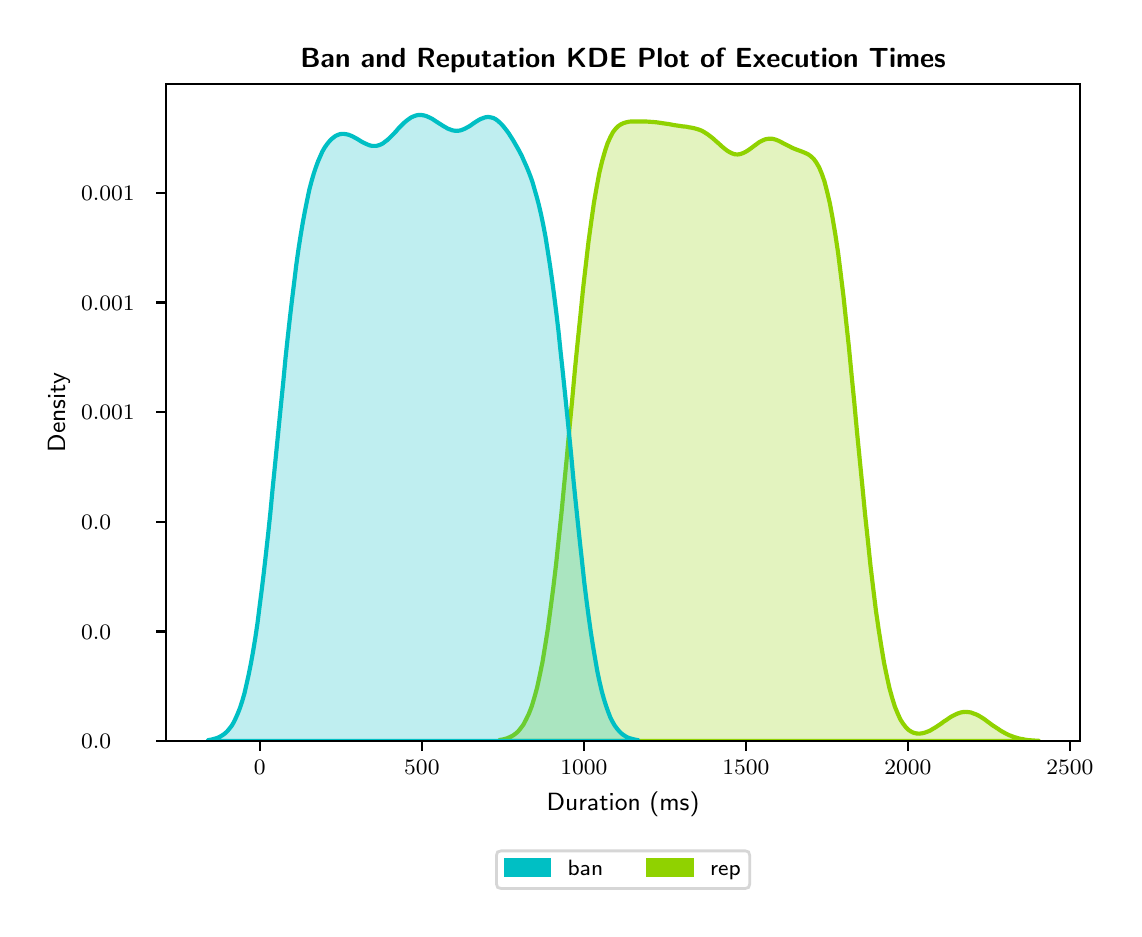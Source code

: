 \begingroup%
\makeatletter%
\begin{pgfpicture}%
\pgfpathrectangle{\pgfpointorigin}{\pgfqpoint{5.429in}{4.404in}}%
\pgfusepath{use as bounding box, clip}%
\begin{pgfscope}%
\pgfsetbuttcap%
\pgfsetmiterjoin%
\definecolor{currentfill}{rgb}{1.0,1.0,1.0}%
\pgfsetfillcolor{currentfill}%
\pgfsetlinewidth{0.0pt}%
\definecolor{currentstroke}{rgb}{1.0,1.0,1.0}%
\pgfsetstrokecolor{currentstroke}%
\pgfsetdash{}{0pt}%
\pgfpathmoveto{\pgfqpoint{0.0in}{0.0in}}%
\pgfpathlineto{\pgfqpoint{5.429in}{0.0in}}%
\pgfpathlineto{\pgfqpoint{5.429in}{4.404in}}%
\pgfpathlineto{\pgfqpoint{0.0in}{4.404in}}%
\pgfpathlineto{\pgfqpoint{0.0in}{0.0in}}%
\pgfpathclose%
\pgfusepath{fill}%
\end{pgfscope}%
\begin{pgfscope}%
\pgfsetbuttcap%
\pgfsetmiterjoin%
\definecolor{currentfill}{rgb}{1.0,1.0,1.0}%
\pgfsetfillcolor{currentfill}%
\pgfsetlinewidth{0.0pt}%
\definecolor{currentstroke}{rgb}{0.0,0.0,0.0}%
\pgfsetstrokecolor{currentstroke}%
\pgfsetstrokeopacity{0.0}%
\pgfsetdash{}{0pt}%
\pgfpathmoveto{\pgfqpoint{0.692in}{0.837in}}%
\pgfpathlineto{\pgfqpoint{5.263in}{0.837in}}%
\pgfpathlineto{\pgfqpoint{5.263in}{4.124in}}%
\pgfpathlineto{\pgfqpoint{0.692in}{4.124in}}%
\pgfpathlineto{\pgfqpoint{0.692in}{0.837in}}%
\pgfpathclose%
\pgfusepath{fill}%
\end{pgfscope}%
\begin{pgfscope}%
\pgfpathrectangle{\pgfqpoint{0.692in}{0.837in}}{\pgfqpoint{4.571in}{3.287in}}%
\pgfusepath{clip}%
\pgfsetbuttcap%
\pgfsetroundjoin%
\definecolor{currentfill}{rgb}{0.565,0.824,0.0}%
\pgfsetfillcolor{currentfill}%
\pgfsetfillopacity{0.25}%
\pgfsetlinewidth{1.506pt}%
\definecolor{currentstroke}{rgb}{0.565,0.824,0.0}%
\pgfsetstrokecolor{currentstroke}%
\pgfsetdash{}{0pt}%
\pgfsys@defobject{currentmarker}{\pgfqpoint{2.357in}{0.837in}}{\pgfqpoint{5.055in}{3.935in}}{%
\pgfpathmoveto{\pgfqpoint{2.357in}{0.842in}}%
\pgfpathlineto{\pgfqpoint{2.357in}{0.837in}}%
\pgfpathlineto{\pgfqpoint{2.37in}{0.837in}}%
\pgfpathlineto{\pgfqpoint{2.384in}{0.837in}}%
\pgfpathlineto{\pgfqpoint{2.397in}{0.837in}}%
\pgfpathlineto{\pgfqpoint{2.411in}{0.837in}}%
\pgfpathlineto{\pgfqpoint{2.425in}{0.837in}}%
\pgfpathlineto{\pgfqpoint{2.438in}{0.837in}}%
\pgfpathlineto{\pgfqpoint{2.452in}{0.837in}}%
\pgfpathlineto{\pgfqpoint{2.465in}{0.837in}}%
\pgfpathlineto{\pgfqpoint{2.479in}{0.837in}}%
\pgfpathlineto{\pgfqpoint{2.492in}{0.837in}}%
\pgfpathlineto{\pgfqpoint{2.506in}{0.837in}}%
\pgfpathlineto{\pgfqpoint{2.52in}{0.837in}}%
\pgfpathlineto{\pgfqpoint{2.533in}{0.837in}}%
\pgfpathlineto{\pgfqpoint{2.547in}{0.837in}}%
\pgfpathlineto{\pgfqpoint{2.56in}{0.837in}}%
\pgfpathlineto{\pgfqpoint{2.574in}{0.837in}}%
\pgfpathlineto{\pgfqpoint{2.587in}{0.837in}}%
\pgfpathlineto{\pgfqpoint{2.601in}{0.837in}}%
\pgfpathlineto{\pgfqpoint{2.614in}{0.837in}}%
\pgfpathlineto{\pgfqpoint{2.628in}{0.837in}}%
\pgfpathlineto{\pgfqpoint{2.642in}{0.837in}}%
\pgfpathlineto{\pgfqpoint{2.655in}{0.837in}}%
\pgfpathlineto{\pgfqpoint{2.669in}{0.837in}}%
\pgfpathlineto{\pgfqpoint{2.682in}{0.837in}}%
\pgfpathlineto{\pgfqpoint{2.696in}{0.837in}}%
\pgfpathlineto{\pgfqpoint{2.709in}{0.837in}}%
\pgfpathlineto{\pgfqpoint{2.723in}{0.837in}}%
\pgfpathlineto{\pgfqpoint{2.736in}{0.837in}}%
\pgfpathlineto{\pgfqpoint{2.75in}{0.837in}}%
\pgfpathlineto{\pgfqpoint{2.764in}{0.837in}}%
\pgfpathlineto{\pgfqpoint{2.777in}{0.837in}}%
\pgfpathlineto{\pgfqpoint{2.791in}{0.837in}}%
\pgfpathlineto{\pgfqpoint{2.804in}{0.837in}}%
\pgfpathlineto{\pgfqpoint{2.818in}{0.837in}}%
\pgfpathlineto{\pgfqpoint{2.831in}{0.837in}}%
\pgfpathlineto{\pgfqpoint{2.845in}{0.837in}}%
\pgfpathlineto{\pgfqpoint{2.858in}{0.837in}}%
\pgfpathlineto{\pgfqpoint{2.872in}{0.837in}}%
\pgfpathlineto{\pgfqpoint{2.886in}{0.837in}}%
\pgfpathlineto{\pgfqpoint{2.899in}{0.837in}}%
\pgfpathlineto{\pgfqpoint{2.913in}{0.837in}}%
\pgfpathlineto{\pgfqpoint{2.926in}{0.837in}}%
\pgfpathlineto{\pgfqpoint{2.94in}{0.837in}}%
\pgfpathlineto{\pgfqpoint{2.953in}{0.837in}}%
\pgfpathlineto{\pgfqpoint{2.967in}{0.837in}}%
\pgfpathlineto{\pgfqpoint{2.98in}{0.837in}}%
\pgfpathlineto{\pgfqpoint{2.994in}{0.837in}}%
\pgfpathlineto{\pgfqpoint{3.008in}{0.837in}}%
\pgfpathlineto{\pgfqpoint{3.021in}{0.837in}}%
\pgfpathlineto{\pgfqpoint{3.035in}{0.837in}}%
\pgfpathlineto{\pgfqpoint{3.048in}{0.837in}}%
\pgfpathlineto{\pgfqpoint{3.062in}{0.837in}}%
\pgfpathlineto{\pgfqpoint{3.075in}{0.837in}}%
\pgfpathlineto{\pgfqpoint{3.089in}{0.837in}}%
\pgfpathlineto{\pgfqpoint{3.103in}{0.837in}}%
\pgfpathlineto{\pgfqpoint{3.116in}{0.837in}}%
\pgfpathlineto{\pgfqpoint{3.13in}{0.837in}}%
\pgfpathlineto{\pgfqpoint{3.143in}{0.837in}}%
\pgfpathlineto{\pgfqpoint{3.157in}{0.837in}}%
\pgfpathlineto{\pgfqpoint{3.17in}{0.837in}}%
\pgfpathlineto{\pgfqpoint{3.184in}{0.837in}}%
\pgfpathlineto{\pgfqpoint{3.197in}{0.837in}}%
\pgfpathlineto{\pgfqpoint{3.211in}{0.837in}}%
\pgfpathlineto{\pgfqpoint{3.225in}{0.837in}}%
\pgfpathlineto{\pgfqpoint{3.238in}{0.837in}}%
\pgfpathlineto{\pgfqpoint{3.252in}{0.837in}}%
\pgfpathlineto{\pgfqpoint{3.265in}{0.837in}}%
\pgfpathlineto{\pgfqpoint{3.279in}{0.837in}}%
\pgfpathlineto{\pgfqpoint{3.292in}{0.837in}}%
\pgfpathlineto{\pgfqpoint{3.306in}{0.837in}}%
\pgfpathlineto{\pgfqpoint{3.319in}{0.837in}}%
\pgfpathlineto{\pgfqpoint{3.333in}{0.837in}}%
\pgfpathlineto{\pgfqpoint{3.347in}{0.837in}}%
\pgfpathlineto{\pgfqpoint{3.36in}{0.837in}}%
\pgfpathlineto{\pgfqpoint{3.374in}{0.837in}}%
\pgfpathlineto{\pgfqpoint{3.387in}{0.837in}}%
\pgfpathlineto{\pgfqpoint{3.401in}{0.837in}}%
\pgfpathlineto{\pgfqpoint{3.414in}{0.837in}}%
\pgfpathlineto{\pgfqpoint{3.428in}{0.837in}}%
\pgfpathlineto{\pgfqpoint{3.441in}{0.837in}}%
\pgfpathlineto{\pgfqpoint{3.455in}{0.837in}}%
\pgfpathlineto{\pgfqpoint{3.469in}{0.837in}}%
\pgfpathlineto{\pgfqpoint{3.482in}{0.837in}}%
\pgfpathlineto{\pgfqpoint{3.496in}{0.837in}}%
\pgfpathlineto{\pgfqpoint{3.509in}{0.837in}}%
\pgfpathlineto{\pgfqpoint{3.523in}{0.837in}}%
\pgfpathlineto{\pgfqpoint{3.536in}{0.837in}}%
\pgfpathlineto{\pgfqpoint{3.55in}{0.837in}}%
\pgfpathlineto{\pgfqpoint{3.563in}{0.837in}}%
\pgfpathlineto{\pgfqpoint{3.577in}{0.837in}}%
\pgfpathlineto{\pgfqpoint{3.591in}{0.837in}}%
\pgfpathlineto{\pgfqpoint{3.604in}{0.837in}}%
\pgfpathlineto{\pgfqpoint{3.618in}{0.837in}}%
\pgfpathlineto{\pgfqpoint{3.631in}{0.837in}}%
\pgfpathlineto{\pgfqpoint{3.645in}{0.837in}}%
\pgfpathlineto{\pgfqpoint{3.658in}{0.837in}}%
\pgfpathlineto{\pgfqpoint{3.672in}{0.837in}}%
\pgfpathlineto{\pgfqpoint{3.686in}{0.837in}}%
\pgfpathlineto{\pgfqpoint{3.699in}{0.837in}}%
\pgfpathlineto{\pgfqpoint{3.713in}{0.837in}}%
\pgfpathlineto{\pgfqpoint{3.726in}{0.837in}}%
\pgfpathlineto{\pgfqpoint{3.74in}{0.837in}}%
\pgfpathlineto{\pgfqpoint{3.753in}{0.837in}}%
\pgfpathlineto{\pgfqpoint{3.767in}{0.837in}}%
\pgfpathlineto{\pgfqpoint{3.78in}{0.837in}}%
\pgfpathlineto{\pgfqpoint{3.794in}{0.837in}}%
\pgfpathlineto{\pgfqpoint{3.808in}{0.837in}}%
\pgfpathlineto{\pgfqpoint{3.821in}{0.837in}}%
\pgfpathlineto{\pgfqpoint{3.835in}{0.837in}}%
\pgfpathlineto{\pgfqpoint{3.848in}{0.837in}}%
\pgfpathlineto{\pgfqpoint{3.862in}{0.837in}}%
\pgfpathlineto{\pgfqpoint{3.875in}{0.837in}}%
\pgfpathlineto{\pgfqpoint{3.889in}{0.837in}}%
\pgfpathlineto{\pgfqpoint{3.902in}{0.837in}}%
\pgfpathlineto{\pgfqpoint{3.916in}{0.837in}}%
\pgfpathlineto{\pgfqpoint{3.93in}{0.837in}}%
\pgfpathlineto{\pgfqpoint{3.943in}{0.837in}}%
\pgfpathlineto{\pgfqpoint{3.957in}{0.837in}}%
\pgfpathlineto{\pgfqpoint{3.97in}{0.837in}}%
\pgfpathlineto{\pgfqpoint{3.984in}{0.837in}}%
\pgfpathlineto{\pgfqpoint{3.997in}{0.837in}}%
\pgfpathlineto{\pgfqpoint{4.011in}{0.837in}}%
\pgfpathlineto{\pgfqpoint{4.024in}{0.837in}}%
\pgfpathlineto{\pgfqpoint{4.038in}{0.837in}}%
\pgfpathlineto{\pgfqpoint{4.052in}{0.837in}}%
\pgfpathlineto{\pgfqpoint{4.065in}{0.837in}}%
\pgfpathlineto{\pgfqpoint{4.079in}{0.837in}}%
\pgfpathlineto{\pgfqpoint{4.092in}{0.837in}}%
\pgfpathlineto{\pgfqpoint{4.106in}{0.837in}}%
\pgfpathlineto{\pgfqpoint{4.119in}{0.837in}}%
\pgfpathlineto{\pgfqpoint{4.133in}{0.837in}}%
\pgfpathlineto{\pgfqpoint{4.146in}{0.837in}}%
\pgfpathlineto{\pgfqpoint{4.16in}{0.837in}}%
\pgfpathlineto{\pgfqpoint{4.174in}{0.837in}}%
\pgfpathlineto{\pgfqpoint{4.187in}{0.837in}}%
\pgfpathlineto{\pgfqpoint{4.201in}{0.837in}}%
\pgfpathlineto{\pgfqpoint{4.214in}{0.837in}}%
\pgfpathlineto{\pgfqpoint{4.228in}{0.837in}}%
\pgfpathlineto{\pgfqpoint{4.241in}{0.837in}}%
\pgfpathlineto{\pgfqpoint{4.255in}{0.837in}}%
\pgfpathlineto{\pgfqpoint{4.269in}{0.837in}}%
\pgfpathlineto{\pgfqpoint{4.282in}{0.837in}}%
\pgfpathlineto{\pgfqpoint{4.296in}{0.837in}}%
\pgfpathlineto{\pgfqpoint{4.309in}{0.837in}}%
\pgfpathlineto{\pgfqpoint{4.323in}{0.837in}}%
\pgfpathlineto{\pgfqpoint{4.336in}{0.837in}}%
\pgfpathlineto{\pgfqpoint{4.35in}{0.837in}}%
\pgfpathlineto{\pgfqpoint{4.363in}{0.837in}}%
\pgfpathlineto{\pgfqpoint{4.377in}{0.837in}}%
\pgfpathlineto{\pgfqpoint{4.391in}{0.837in}}%
\pgfpathlineto{\pgfqpoint{4.404in}{0.837in}}%
\pgfpathlineto{\pgfqpoint{4.418in}{0.837in}}%
\pgfpathlineto{\pgfqpoint{4.431in}{0.837in}}%
\pgfpathlineto{\pgfqpoint{4.445in}{0.837in}}%
\pgfpathlineto{\pgfqpoint{4.458in}{0.837in}}%
\pgfpathlineto{\pgfqpoint{4.472in}{0.837in}}%
\pgfpathlineto{\pgfqpoint{4.485in}{0.837in}}%
\pgfpathlineto{\pgfqpoint{4.499in}{0.837in}}%
\pgfpathlineto{\pgfqpoint{4.513in}{0.837in}}%
\pgfpathlineto{\pgfqpoint{4.526in}{0.837in}}%
\pgfpathlineto{\pgfqpoint{4.54in}{0.837in}}%
\pgfpathlineto{\pgfqpoint{4.553in}{0.837in}}%
\pgfpathlineto{\pgfqpoint{4.567in}{0.837in}}%
\pgfpathlineto{\pgfqpoint{4.58in}{0.837in}}%
\pgfpathlineto{\pgfqpoint{4.594in}{0.837in}}%
\pgfpathlineto{\pgfqpoint{4.607in}{0.837in}}%
\pgfpathlineto{\pgfqpoint{4.621in}{0.837in}}%
\pgfpathlineto{\pgfqpoint{4.635in}{0.837in}}%
\pgfpathlineto{\pgfqpoint{4.648in}{0.837in}}%
\pgfpathlineto{\pgfqpoint{4.662in}{0.837in}}%
\pgfpathlineto{\pgfqpoint{4.675in}{0.837in}}%
\pgfpathlineto{\pgfqpoint{4.689in}{0.837in}}%
\pgfpathlineto{\pgfqpoint{4.702in}{0.837in}}%
\pgfpathlineto{\pgfqpoint{4.716in}{0.837in}}%
\pgfpathlineto{\pgfqpoint{4.729in}{0.837in}}%
\pgfpathlineto{\pgfqpoint{4.743in}{0.837in}}%
\pgfpathlineto{\pgfqpoint{4.757in}{0.837in}}%
\pgfpathlineto{\pgfqpoint{4.77in}{0.837in}}%
\pgfpathlineto{\pgfqpoint{4.784in}{0.837in}}%
\pgfpathlineto{\pgfqpoint{4.797in}{0.837in}}%
\pgfpathlineto{\pgfqpoint{4.811in}{0.837in}}%
\pgfpathlineto{\pgfqpoint{4.824in}{0.837in}}%
\pgfpathlineto{\pgfqpoint{4.838in}{0.837in}}%
\pgfpathlineto{\pgfqpoint{4.852in}{0.837in}}%
\pgfpathlineto{\pgfqpoint{4.865in}{0.837in}}%
\pgfpathlineto{\pgfqpoint{4.879in}{0.837in}}%
\pgfpathlineto{\pgfqpoint{4.892in}{0.837in}}%
\pgfpathlineto{\pgfqpoint{4.906in}{0.837in}}%
\pgfpathlineto{\pgfqpoint{4.919in}{0.837in}}%
\pgfpathlineto{\pgfqpoint{4.933in}{0.837in}}%
\pgfpathlineto{\pgfqpoint{4.946in}{0.837in}}%
\pgfpathlineto{\pgfqpoint{4.96in}{0.837in}}%
\pgfpathlineto{\pgfqpoint{4.974in}{0.837in}}%
\pgfpathlineto{\pgfqpoint{4.987in}{0.837in}}%
\pgfpathlineto{\pgfqpoint{5.001in}{0.837in}}%
\pgfpathlineto{\pgfqpoint{5.014in}{0.837in}}%
\pgfpathlineto{\pgfqpoint{5.028in}{0.837in}}%
\pgfpathlineto{\pgfqpoint{5.041in}{0.837in}}%
\pgfpathlineto{\pgfqpoint{5.055in}{0.837in}}%
\pgfpathlineto{\pgfqpoint{5.055in}{0.839in}}%
\pgfpathlineto{\pgfqpoint{5.055in}{0.839in}}%
\pgfpathlineto{\pgfqpoint{5.041in}{0.839in}}%
\pgfpathlineto{\pgfqpoint{5.028in}{0.84in}}%
\pgfpathlineto{\pgfqpoint{5.014in}{0.841in}}%
\pgfpathlineto{\pgfqpoint{5.001in}{0.842in}}%
\pgfpathlineto{\pgfqpoint{4.987in}{0.844in}}%
\pgfpathlineto{\pgfqpoint{4.974in}{0.847in}}%
\pgfpathlineto{\pgfqpoint{4.96in}{0.849in}}%
\pgfpathlineto{\pgfqpoint{4.946in}{0.853in}}%
\pgfpathlineto{\pgfqpoint{4.933in}{0.857in}}%
\pgfpathlineto{\pgfqpoint{4.919in}{0.862in}}%
\pgfpathlineto{\pgfqpoint{4.906in}{0.867in}}%
\pgfpathlineto{\pgfqpoint{4.892in}{0.874in}}%
\pgfpathlineto{\pgfqpoint{4.879in}{0.881in}}%
\pgfpathlineto{\pgfqpoint{4.865in}{0.889in}}%
\pgfpathlineto{\pgfqpoint{4.852in}{0.898in}}%
\pgfpathlineto{\pgfqpoint{4.838in}{0.907in}}%
\pgfpathlineto{\pgfqpoint{4.824in}{0.916in}}%
\pgfpathlineto{\pgfqpoint{4.811in}{0.926in}}%
\pgfpathlineto{\pgfqpoint{4.797in}{0.936in}}%
\pgfpathlineto{\pgfqpoint{4.784in}{0.946in}}%
\pgfpathlineto{\pgfqpoint{4.77in}{0.955in}}%
\pgfpathlineto{\pgfqpoint{4.757in}{0.963in}}%
\pgfpathlineto{\pgfqpoint{4.743in}{0.97in}}%
\pgfpathlineto{\pgfqpoint{4.729in}{0.975in}}%
\pgfpathlineto{\pgfqpoint{4.716in}{0.98in}}%
\pgfpathlineto{\pgfqpoint{4.702in}{0.982in}}%
\pgfpathlineto{\pgfqpoint{4.689in}{0.983in}}%
\pgfpathlineto{\pgfqpoint{4.675in}{0.982in}}%
\pgfpathlineto{\pgfqpoint{4.662in}{0.979in}}%
\pgfpathlineto{\pgfqpoint{4.648in}{0.974in}}%
\pgfpathlineto{\pgfqpoint{4.635in}{0.968in}}%
\pgfpathlineto{\pgfqpoint{4.621in}{0.961in}}%
\pgfpathlineto{\pgfqpoint{4.607in}{0.952in}}%
\pgfpathlineto{\pgfqpoint{4.594in}{0.943in}}%
\pgfpathlineto{\pgfqpoint{4.58in}{0.934in}}%
\pgfpathlineto{\pgfqpoint{4.567in}{0.924in}}%
\pgfpathlineto{\pgfqpoint{4.553in}{0.915in}}%
\pgfpathlineto{\pgfqpoint{4.54in}{0.906in}}%
\pgfpathlineto{\pgfqpoint{4.526in}{0.898in}}%
\pgfpathlineto{\pgfqpoint{4.513in}{0.89in}}%
\pgfpathlineto{\pgfqpoint{4.499in}{0.884in}}%
\pgfpathlineto{\pgfqpoint{4.485in}{0.879in}}%
\pgfpathlineto{\pgfqpoint{4.472in}{0.876in}}%
\pgfpathlineto{\pgfqpoint{4.458in}{0.874in}}%
\pgfpathlineto{\pgfqpoint{4.445in}{0.875in}}%
\pgfpathlineto{\pgfqpoint{4.431in}{0.878in}}%
\pgfpathlineto{\pgfqpoint{4.418in}{0.884in}}%
\pgfpathlineto{\pgfqpoint{4.404in}{0.893in}}%
\pgfpathlineto{\pgfqpoint{4.391in}{0.906in}}%
\pgfpathlineto{\pgfqpoint{4.377in}{0.924in}}%
\pgfpathlineto{\pgfqpoint{4.363in}{0.946in}}%
\pgfpathlineto{\pgfqpoint{4.35in}{0.975in}}%
\pgfpathlineto{\pgfqpoint{4.336in}{1.009in}}%
\pgfpathlineto{\pgfqpoint{4.323in}{1.051in}}%
\pgfpathlineto{\pgfqpoint{4.309in}{1.101in}}%
\pgfpathlineto{\pgfqpoint{4.296in}{1.16in}}%
\pgfpathlineto{\pgfqpoint{4.282in}{1.228in}}%
\pgfpathlineto{\pgfqpoint{4.269in}{1.306in}}%
\pgfpathlineto{\pgfqpoint{4.255in}{1.394in}}%
\pgfpathlineto{\pgfqpoint{4.241in}{1.491in}}%
\pgfpathlineto{\pgfqpoint{4.228in}{1.598in}}%
\pgfpathlineto{\pgfqpoint{4.214in}{1.714in}}%
\pgfpathlineto{\pgfqpoint{4.201in}{1.839in}}%
\pgfpathlineto{\pgfqpoint{4.187in}{1.97in}}%
\pgfpathlineto{\pgfqpoint{4.174in}{2.106in}}%
\pgfpathlineto{\pgfqpoint{4.16in}{2.247in}}%
\pgfpathlineto{\pgfqpoint{4.146in}{2.389in}}%
\pgfpathlineto{\pgfqpoint{4.133in}{2.531in}}%
\pgfpathlineto{\pgfqpoint{4.119in}{2.672in}}%
\pgfpathlineto{\pgfqpoint{4.106in}{2.808in}}%
\pgfpathlineto{\pgfqpoint{4.092in}{2.938in}}%
\pgfpathlineto{\pgfqpoint{4.079in}{3.061in}}%
\pgfpathlineto{\pgfqpoint{4.065in}{3.175in}}%
\pgfpathlineto{\pgfqpoint{4.052in}{3.279in}}%
\pgfpathlineto{\pgfqpoint{4.038in}{3.372in}}%
\pgfpathlineto{\pgfqpoint{4.024in}{3.455in}}%
\pgfpathlineto{\pgfqpoint{4.011in}{3.525in}}%
\pgfpathlineto{\pgfqpoint{3.997in}{3.585in}}%
\pgfpathlineto{\pgfqpoint{3.984in}{3.635in}}%
\pgfpathlineto{\pgfqpoint{3.97in}{3.675in}}%
\pgfpathlineto{\pgfqpoint{3.957in}{3.706in}}%
\pgfpathlineto{\pgfqpoint{3.943in}{3.73in}}%
\pgfpathlineto{\pgfqpoint{3.93in}{3.748in}}%
\pgfpathlineto{\pgfqpoint{3.916in}{3.761in}}%
\pgfpathlineto{\pgfqpoint{3.902in}{3.771in}}%
\pgfpathlineto{\pgfqpoint{3.889in}{3.777in}}%
\pgfpathlineto{\pgfqpoint{3.875in}{3.783in}}%
\pgfpathlineto{\pgfqpoint{3.862in}{3.788in}}%
\pgfpathlineto{\pgfqpoint{3.848in}{3.793in}}%
\pgfpathlineto{\pgfqpoint{3.835in}{3.798in}}%
\pgfpathlineto{\pgfqpoint{3.821in}{3.804in}}%
\pgfpathlineto{\pgfqpoint{3.808in}{3.811in}}%
\pgfpathlineto{\pgfqpoint{3.794in}{3.818in}}%
\pgfpathlineto{\pgfqpoint{3.78in}{3.825in}}%
\pgfpathlineto{\pgfqpoint{3.767in}{3.832in}}%
\pgfpathlineto{\pgfqpoint{3.753in}{3.839in}}%
\pgfpathlineto{\pgfqpoint{3.74in}{3.844in}}%
\pgfpathlineto{\pgfqpoint{3.726in}{3.848in}}%
\pgfpathlineto{\pgfqpoint{3.713in}{3.849in}}%
\pgfpathlineto{\pgfqpoint{3.699in}{3.848in}}%
\pgfpathlineto{\pgfqpoint{3.686in}{3.845in}}%
\pgfpathlineto{\pgfqpoint{3.672in}{3.839in}}%
\pgfpathlineto{\pgfqpoint{3.658in}{3.832in}}%
\pgfpathlineto{\pgfqpoint{3.645in}{3.822in}}%
\pgfpathlineto{\pgfqpoint{3.631in}{3.812in}}%
\pgfpathlineto{\pgfqpoint{3.618in}{3.802in}}%
\pgfpathlineto{\pgfqpoint{3.604in}{3.792in}}%
\pgfpathlineto{\pgfqpoint{3.591in}{3.784in}}%
\pgfpathlineto{\pgfqpoint{3.577in}{3.777in}}%
\pgfpathlineto{\pgfqpoint{3.563in}{3.772in}}%
\pgfpathlineto{\pgfqpoint{3.55in}{3.77in}}%
\pgfpathlineto{\pgfqpoint{3.536in}{3.771in}}%
\pgfpathlineto{\pgfqpoint{3.523in}{3.775in}}%
\pgfpathlineto{\pgfqpoint{3.509in}{3.782in}}%
\pgfpathlineto{\pgfqpoint{3.496in}{3.79in}}%
\pgfpathlineto{\pgfqpoint{3.482in}{3.801in}}%
\pgfpathlineto{\pgfqpoint{3.469in}{3.812in}}%
\pgfpathlineto{\pgfqpoint{3.455in}{3.825in}}%
\pgfpathlineto{\pgfqpoint{3.441in}{3.837in}}%
\pgfpathlineto{\pgfqpoint{3.428in}{3.849in}}%
\pgfpathlineto{\pgfqpoint{3.414in}{3.86in}}%
\pgfpathlineto{\pgfqpoint{3.401in}{3.87in}}%
\pgfpathlineto{\pgfqpoint{3.387in}{3.879in}}%
\pgfpathlineto{\pgfqpoint{3.374in}{3.887in}}%
\pgfpathlineto{\pgfqpoint{3.36in}{3.893in}}%
\pgfpathlineto{\pgfqpoint{3.347in}{3.897in}}%
\pgfpathlineto{\pgfqpoint{3.333in}{3.901in}}%
\pgfpathlineto{\pgfqpoint{3.319in}{3.904in}}%
\pgfpathlineto{\pgfqpoint{3.306in}{3.906in}}%
\pgfpathlineto{\pgfqpoint{3.292in}{3.909in}}%
\pgfpathlineto{\pgfqpoint{3.279in}{3.91in}}%
\pgfpathlineto{\pgfqpoint{3.265in}{3.912in}}%
\pgfpathlineto{\pgfqpoint{3.252in}{3.914in}}%
\pgfpathlineto{\pgfqpoint{3.238in}{3.916in}}%
\pgfpathlineto{\pgfqpoint{3.225in}{3.918in}}%
\pgfpathlineto{\pgfqpoint{3.211in}{3.921in}}%
\pgfpathlineto{\pgfqpoint{3.197in}{3.923in}}%
\pgfpathlineto{\pgfqpoint{3.184in}{3.925in}}%
\pgfpathlineto{\pgfqpoint{3.17in}{3.927in}}%
\pgfpathlineto{\pgfqpoint{3.157in}{3.929in}}%
\pgfpathlineto{\pgfqpoint{3.143in}{3.931in}}%
\pgfpathlineto{\pgfqpoint{3.13in}{3.932in}}%
\pgfpathlineto{\pgfqpoint{3.116in}{3.933in}}%
\pgfpathlineto{\pgfqpoint{3.103in}{3.934in}}%
\pgfpathlineto{\pgfqpoint{3.089in}{3.935in}}%
\pgfpathlineto{\pgfqpoint{3.075in}{3.935in}}%
\pgfpathlineto{\pgfqpoint{3.062in}{3.935in}}%
\pgfpathlineto{\pgfqpoint{3.048in}{3.935in}}%
\pgfpathlineto{\pgfqpoint{3.035in}{3.935in}}%
\pgfpathlineto{\pgfqpoint{3.021in}{3.935in}}%
\pgfpathlineto{\pgfqpoint{3.008in}{3.934in}}%
\pgfpathlineto{\pgfqpoint{2.994in}{3.931in}}%
\pgfpathlineto{\pgfqpoint{2.98in}{3.927in}}%
\pgfpathlineto{\pgfqpoint{2.967in}{3.921in}}%
\pgfpathlineto{\pgfqpoint{2.953in}{3.912in}}%
\pgfpathlineto{\pgfqpoint{2.94in}{3.899in}}%
\pgfpathlineto{\pgfqpoint{2.926in}{3.881in}}%
\pgfpathlineto{\pgfqpoint{2.913in}{3.856in}}%
\pgfpathlineto{\pgfqpoint{2.899in}{3.825in}}%
\pgfpathlineto{\pgfqpoint{2.886in}{3.785in}}%
\pgfpathlineto{\pgfqpoint{2.872in}{3.736in}}%
\pgfpathlineto{\pgfqpoint{2.858in}{3.677in}}%
\pgfpathlineto{\pgfqpoint{2.845in}{3.607in}}%
\pgfpathlineto{\pgfqpoint{2.831in}{3.527in}}%
\pgfpathlineto{\pgfqpoint{2.818in}{3.435in}}%
\pgfpathlineto{\pgfqpoint{2.804in}{3.333in}}%
\pgfpathlineto{\pgfqpoint{2.791in}{3.221in}}%
\pgfpathlineto{\pgfqpoint{2.777in}{3.099in}}%
\pgfpathlineto{\pgfqpoint{2.764in}{2.969in}}%
\pgfpathlineto{\pgfqpoint{2.75in}{2.833in}}%
\pgfpathlineto{\pgfqpoint{2.736in}{2.692in}}%
\pgfpathlineto{\pgfqpoint{2.723in}{2.548in}}%
\pgfpathlineto{\pgfqpoint{2.709in}{2.402in}}%
\pgfpathlineto{\pgfqpoint{2.696in}{2.258in}}%
\pgfpathlineto{\pgfqpoint{2.682in}{2.115in}}%
\pgfpathlineto{\pgfqpoint{2.669in}{1.978in}}%
\pgfpathlineto{\pgfqpoint{2.655in}{1.846in}}%
\pgfpathlineto{\pgfqpoint{2.642in}{1.721in}}%
\pgfpathlineto{\pgfqpoint{2.628in}{1.604in}}%
\pgfpathlineto{\pgfqpoint{2.614in}{1.497in}}%
\pgfpathlineto{\pgfqpoint{2.601in}{1.399in}}%
\pgfpathlineto{\pgfqpoint{2.587in}{1.311in}}%
\pgfpathlineto{\pgfqpoint{2.574in}{1.232in}}%
\pgfpathlineto{\pgfqpoint{2.56in}{1.164in}}%
\pgfpathlineto{\pgfqpoint{2.547in}{1.104in}}%
\pgfpathlineto{\pgfqpoint{2.533in}{1.053in}}%
\pgfpathlineto{\pgfqpoint{2.52in}{1.01in}}%
\pgfpathlineto{\pgfqpoint{2.506in}{0.974in}}%
\pgfpathlineto{\pgfqpoint{2.492in}{0.945in}}%
\pgfpathlineto{\pgfqpoint{2.479in}{0.92in}}%
\pgfpathlineto{\pgfqpoint{2.465in}{0.901in}}%
\pgfpathlineto{\pgfqpoint{2.452in}{0.885in}}%
\pgfpathlineto{\pgfqpoint{2.438in}{0.873in}}%
\pgfpathlineto{\pgfqpoint{2.425in}{0.864in}}%
\pgfpathlineto{\pgfqpoint{2.411in}{0.857in}}%
\pgfpathlineto{\pgfqpoint{2.397in}{0.851in}}%
\pgfpathlineto{\pgfqpoint{2.384in}{0.847in}}%
\pgfpathlineto{\pgfqpoint{2.37in}{0.844in}}%
\pgfpathlineto{\pgfqpoint{2.357in}{0.842in}}%
\pgfpathlineto{\pgfqpoint{2.357in}{0.842in}}%
\pgfpathclose%
\pgfusepath{stroke,fill}%
}%
\begin{pgfscope}%
\pgfsys@transformshift{0.0in}{0.0in}%
\pgfsys@useobject{currentmarker}{}%
\end{pgfscope}%
\end{pgfscope}%
\begin{pgfscope}%
\pgfpathrectangle{\pgfqpoint{0.692in}{0.837in}}{\pgfqpoint{4.571in}{3.287in}}%
\pgfusepath{clip}%
\pgfsetbuttcap%
\pgfsetroundjoin%
\definecolor{currentfill}{rgb}{0.0,0.749,0.769}%
\pgfsetfillcolor{currentfill}%
\pgfsetfillopacity{0.25}%
\pgfsetlinewidth{1.506pt}%
\definecolor{currentstroke}{rgb}{0.0,0.749,0.769}%
\pgfsetstrokecolor{currentstroke}%
\pgfsetdash{}{0pt}%
\pgfsys@defobject{currentmarker}{\pgfqpoint{0.9in}{0.837in}}{\pgfqpoint{3.054in}{3.967in}}{%
\pgfpathmoveto{\pgfqpoint{0.9in}{0.841in}}%
\pgfpathlineto{\pgfqpoint{0.9in}{0.837in}}%
\pgfpathlineto{\pgfqpoint{0.91in}{0.837in}}%
\pgfpathlineto{\pgfqpoint{0.921in}{0.837in}}%
\pgfpathlineto{\pgfqpoint{0.932in}{0.837in}}%
\pgfpathlineto{\pgfqpoint{0.943in}{0.837in}}%
\pgfpathlineto{\pgfqpoint{0.954in}{0.837in}}%
\pgfpathlineto{\pgfqpoint{0.965in}{0.837in}}%
\pgfpathlineto{\pgfqpoint{0.975in}{0.837in}}%
\pgfpathlineto{\pgfqpoint{0.986in}{0.837in}}%
\pgfpathlineto{\pgfqpoint{0.997in}{0.837in}}%
\pgfpathlineto{\pgfqpoint{1.008in}{0.837in}}%
\pgfpathlineto{\pgfqpoint{1.019in}{0.837in}}%
\pgfpathlineto{\pgfqpoint{1.03in}{0.837in}}%
\pgfpathlineto{\pgfqpoint{1.04in}{0.837in}}%
\pgfpathlineto{\pgfqpoint{1.051in}{0.837in}}%
\pgfpathlineto{\pgfqpoint{1.062in}{0.837in}}%
\pgfpathlineto{\pgfqpoint{1.073in}{0.837in}}%
\pgfpathlineto{\pgfqpoint{1.084in}{0.837in}}%
\pgfpathlineto{\pgfqpoint{1.094in}{0.837in}}%
\pgfpathlineto{\pgfqpoint{1.105in}{0.837in}}%
\pgfpathlineto{\pgfqpoint{1.116in}{0.837in}}%
\pgfpathlineto{\pgfqpoint{1.127in}{0.837in}}%
\pgfpathlineto{\pgfqpoint{1.138in}{0.837in}}%
\pgfpathlineto{\pgfqpoint{1.149in}{0.837in}}%
\pgfpathlineto{\pgfqpoint{1.159in}{0.837in}}%
\pgfpathlineto{\pgfqpoint{1.17in}{0.837in}}%
\pgfpathlineto{\pgfqpoint{1.181in}{0.837in}}%
\pgfpathlineto{\pgfqpoint{1.192in}{0.837in}}%
\pgfpathlineto{\pgfqpoint{1.203in}{0.837in}}%
\pgfpathlineto{\pgfqpoint{1.214in}{0.837in}}%
\pgfpathlineto{\pgfqpoint{1.224in}{0.837in}}%
\pgfpathlineto{\pgfqpoint{1.235in}{0.837in}}%
\pgfpathlineto{\pgfqpoint{1.246in}{0.837in}}%
\pgfpathlineto{\pgfqpoint{1.257in}{0.837in}}%
\pgfpathlineto{\pgfqpoint{1.268in}{0.837in}}%
\pgfpathlineto{\pgfqpoint{1.279in}{0.837in}}%
\pgfpathlineto{\pgfqpoint{1.289in}{0.837in}}%
\pgfpathlineto{\pgfqpoint{1.3in}{0.837in}}%
\pgfpathlineto{\pgfqpoint{1.311in}{0.837in}}%
\pgfpathlineto{\pgfqpoint{1.322in}{0.837in}}%
\pgfpathlineto{\pgfqpoint{1.333in}{0.837in}}%
\pgfpathlineto{\pgfqpoint{1.343in}{0.837in}}%
\pgfpathlineto{\pgfqpoint{1.354in}{0.837in}}%
\pgfpathlineto{\pgfqpoint{1.365in}{0.837in}}%
\pgfpathlineto{\pgfqpoint{1.376in}{0.837in}}%
\pgfpathlineto{\pgfqpoint{1.387in}{0.837in}}%
\pgfpathlineto{\pgfqpoint{1.398in}{0.837in}}%
\pgfpathlineto{\pgfqpoint{1.408in}{0.837in}}%
\pgfpathlineto{\pgfqpoint{1.419in}{0.837in}}%
\pgfpathlineto{\pgfqpoint{1.43in}{0.837in}}%
\pgfpathlineto{\pgfqpoint{1.441in}{0.837in}}%
\pgfpathlineto{\pgfqpoint{1.452in}{0.837in}}%
\pgfpathlineto{\pgfqpoint{1.463in}{0.837in}}%
\pgfpathlineto{\pgfqpoint{1.473in}{0.837in}}%
\pgfpathlineto{\pgfqpoint{1.484in}{0.837in}}%
\pgfpathlineto{\pgfqpoint{1.495in}{0.837in}}%
\pgfpathlineto{\pgfqpoint{1.506in}{0.837in}}%
\pgfpathlineto{\pgfqpoint{1.517in}{0.837in}}%
\pgfpathlineto{\pgfqpoint{1.528in}{0.837in}}%
\pgfpathlineto{\pgfqpoint{1.538in}{0.837in}}%
\pgfpathlineto{\pgfqpoint{1.549in}{0.837in}}%
\pgfpathlineto{\pgfqpoint{1.56in}{0.837in}}%
\pgfpathlineto{\pgfqpoint{1.571in}{0.837in}}%
\pgfpathlineto{\pgfqpoint{1.582in}{0.837in}}%
\pgfpathlineto{\pgfqpoint{1.593in}{0.837in}}%
\pgfpathlineto{\pgfqpoint{1.603in}{0.837in}}%
\pgfpathlineto{\pgfqpoint{1.614in}{0.837in}}%
\pgfpathlineto{\pgfqpoint{1.625in}{0.837in}}%
\pgfpathlineto{\pgfqpoint{1.636in}{0.837in}}%
\pgfpathlineto{\pgfqpoint{1.647in}{0.837in}}%
\pgfpathlineto{\pgfqpoint{1.657in}{0.837in}}%
\pgfpathlineto{\pgfqpoint{1.668in}{0.837in}}%
\pgfpathlineto{\pgfqpoint{1.679in}{0.837in}}%
\pgfpathlineto{\pgfqpoint{1.69in}{0.837in}}%
\pgfpathlineto{\pgfqpoint{1.701in}{0.837in}}%
\pgfpathlineto{\pgfqpoint{1.712in}{0.837in}}%
\pgfpathlineto{\pgfqpoint{1.722in}{0.837in}}%
\pgfpathlineto{\pgfqpoint{1.733in}{0.837in}}%
\pgfpathlineto{\pgfqpoint{1.744in}{0.837in}}%
\pgfpathlineto{\pgfqpoint{1.755in}{0.837in}}%
\pgfpathlineto{\pgfqpoint{1.766in}{0.837in}}%
\pgfpathlineto{\pgfqpoint{1.777in}{0.837in}}%
\pgfpathlineto{\pgfqpoint{1.787in}{0.837in}}%
\pgfpathlineto{\pgfqpoint{1.798in}{0.837in}}%
\pgfpathlineto{\pgfqpoint{1.809in}{0.837in}}%
\pgfpathlineto{\pgfqpoint{1.82in}{0.837in}}%
\pgfpathlineto{\pgfqpoint{1.831in}{0.837in}}%
\pgfpathlineto{\pgfqpoint{1.842in}{0.837in}}%
\pgfpathlineto{\pgfqpoint{1.852in}{0.837in}}%
\pgfpathlineto{\pgfqpoint{1.863in}{0.837in}}%
\pgfpathlineto{\pgfqpoint{1.874in}{0.837in}}%
\pgfpathlineto{\pgfqpoint{1.885in}{0.837in}}%
\pgfpathlineto{\pgfqpoint{1.896in}{0.837in}}%
\pgfpathlineto{\pgfqpoint{1.907in}{0.837in}}%
\pgfpathlineto{\pgfqpoint{1.917in}{0.837in}}%
\pgfpathlineto{\pgfqpoint{1.928in}{0.837in}}%
\pgfpathlineto{\pgfqpoint{1.939in}{0.837in}}%
\pgfpathlineto{\pgfqpoint{1.95in}{0.837in}}%
\pgfpathlineto{\pgfqpoint{1.961in}{0.837in}}%
\pgfpathlineto{\pgfqpoint{1.971in}{0.837in}}%
\pgfpathlineto{\pgfqpoint{1.982in}{0.837in}}%
\pgfpathlineto{\pgfqpoint{1.993in}{0.837in}}%
\pgfpathlineto{\pgfqpoint{2.004in}{0.837in}}%
\pgfpathlineto{\pgfqpoint{2.015in}{0.837in}}%
\pgfpathlineto{\pgfqpoint{2.026in}{0.837in}}%
\pgfpathlineto{\pgfqpoint{2.036in}{0.837in}}%
\pgfpathlineto{\pgfqpoint{2.047in}{0.837in}}%
\pgfpathlineto{\pgfqpoint{2.058in}{0.837in}}%
\pgfpathlineto{\pgfqpoint{2.069in}{0.837in}}%
\pgfpathlineto{\pgfqpoint{2.08in}{0.837in}}%
\pgfpathlineto{\pgfqpoint{2.091in}{0.837in}}%
\pgfpathlineto{\pgfqpoint{2.101in}{0.837in}}%
\pgfpathlineto{\pgfqpoint{2.112in}{0.837in}}%
\pgfpathlineto{\pgfqpoint{2.123in}{0.837in}}%
\pgfpathlineto{\pgfqpoint{2.134in}{0.837in}}%
\pgfpathlineto{\pgfqpoint{2.145in}{0.837in}}%
\pgfpathlineto{\pgfqpoint{2.156in}{0.837in}}%
\pgfpathlineto{\pgfqpoint{2.166in}{0.837in}}%
\pgfpathlineto{\pgfqpoint{2.177in}{0.837in}}%
\pgfpathlineto{\pgfqpoint{2.188in}{0.837in}}%
\pgfpathlineto{\pgfqpoint{2.199in}{0.837in}}%
\pgfpathlineto{\pgfqpoint{2.21in}{0.837in}}%
\pgfpathlineto{\pgfqpoint{2.22in}{0.837in}}%
\pgfpathlineto{\pgfqpoint{2.231in}{0.837in}}%
\pgfpathlineto{\pgfqpoint{2.242in}{0.837in}}%
\pgfpathlineto{\pgfqpoint{2.253in}{0.837in}}%
\pgfpathlineto{\pgfqpoint{2.264in}{0.837in}}%
\pgfpathlineto{\pgfqpoint{2.275in}{0.837in}}%
\pgfpathlineto{\pgfqpoint{2.285in}{0.837in}}%
\pgfpathlineto{\pgfqpoint{2.296in}{0.837in}}%
\pgfpathlineto{\pgfqpoint{2.307in}{0.837in}}%
\pgfpathlineto{\pgfqpoint{2.318in}{0.837in}}%
\pgfpathlineto{\pgfqpoint{2.329in}{0.837in}}%
\pgfpathlineto{\pgfqpoint{2.34in}{0.837in}}%
\pgfpathlineto{\pgfqpoint{2.35in}{0.837in}}%
\pgfpathlineto{\pgfqpoint{2.361in}{0.837in}}%
\pgfpathlineto{\pgfqpoint{2.372in}{0.837in}}%
\pgfpathlineto{\pgfqpoint{2.383in}{0.837in}}%
\pgfpathlineto{\pgfqpoint{2.394in}{0.837in}}%
\pgfpathlineto{\pgfqpoint{2.405in}{0.837in}}%
\pgfpathlineto{\pgfqpoint{2.415in}{0.837in}}%
\pgfpathlineto{\pgfqpoint{2.426in}{0.837in}}%
\pgfpathlineto{\pgfqpoint{2.437in}{0.837in}}%
\pgfpathlineto{\pgfqpoint{2.448in}{0.837in}}%
\pgfpathlineto{\pgfqpoint{2.459in}{0.837in}}%
\pgfpathlineto{\pgfqpoint{2.47in}{0.837in}}%
\pgfpathlineto{\pgfqpoint{2.48in}{0.837in}}%
\pgfpathlineto{\pgfqpoint{2.491in}{0.837in}}%
\pgfpathlineto{\pgfqpoint{2.502in}{0.837in}}%
\pgfpathlineto{\pgfqpoint{2.513in}{0.837in}}%
\pgfpathlineto{\pgfqpoint{2.524in}{0.837in}}%
\pgfpathlineto{\pgfqpoint{2.534in}{0.837in}}%
\pgfpathlineto{\pgfqpoint{2.545in}{0.837in}}%
\pgfpathlineto{\pgfqpoint{2.556in}{0.837in}}%
\pgfpathlineto{\pgfqpoint{2.567in}{0.837in}}%
\pgfpathlineto{\pgfqpoint{2.578in}{0.837in}}%
\pgfpathlineto{\pgfqpoint{2.589in}{0.837in}}%
\pgfpathlineto{\pgfqpoint{2.599in}{0.837in}}%
\pgfpathlineto{\pgfqpoint{2.61in}{0.837in}}%
\pgfpathlineto{\pgfqpoint{2.621in}{0.837in}}%
\pgfpathlineto{\pgfqpoint{2.632in}{0.837in}}%
\pgfpathlineto{\pgfqpoint{2.643in}{0.837in}}%
\pgfpathlineto{\pgfqpoint{2.654in}{0.837in}}%
\pgfpathlineto{\pgfqpoint{2.664in}{0.837in}}%
\pgfpathlineto{\pgfqpoint{2.675in}{0.837in}}%
\pgfpathlineto{\pgfqpoint{2.686in}{0.837in}}%
\pgfpathlineto{\pgfqpoint{2.697in}{0.837in}}%
\pgfpathlineto{\pgfqpoint{2.708in}{0.837in}}%
\pgfpathlineto{\pgfqpoint{2.719in}{0.837in}}%
\pgfpathlineto{\pgfqpoint{2.729in}{0.837in}}%
\pgfpathlineto{\pgfqpoint{2.74in}{0.837in}}%
\pgfpathlineto{\pgfqpoint{2.751in}{0.837in}}%
\pgfpathlineto{\pgfqpoint{2.762in}{0.837in}}%
\pgfpathlineto{\pgfqpoint{2.773in}{0.837in}}%
\pgfpathlineto{\pgfqpoint{2.783in}{0.837in}}%
\pgfpathlineto{\pgfqpoint{2.794in}{0.837in}}%
\pgfpathlineto{\pgfqpoint{2.805in}{0.837in}}%
\pgfpathlineto{\pgfqpoint{2.816in}{0.837in}}%
\pgfpathlineto{\pgfqpoint{2.827in}{0.837in}}%
\pgfpathlineto{\pgfqpoint{2.838in}{0.837in}}%
\pgfpathlineto{\pgfqpoint{2.848in}{0.837in}}%
\pgfpathlineto{\pgfqpoint{2.859in}{0.837in}}%
\pgfpathlineto{\pgfqpoint{2.87in}{0.837in}}%
\pgfpathlineto{\pgfqpoint{2.881in}{0.837in}}%
\pgfpathlineto{\pgfqpoint{2.892in}{0.837in}}%
\pgfpathlineto{\pgfqpoint{2.903in}{0.837in}}%
\pgfpathlineto{\pgfqpoint{2.913in}{0.837in}}%
\pgfpathlineto{\pgfqpoint{2.924in}{0.837in}}%
\pgfpathlineto{\pgfqpoint{2.935in}{0.837in}}%
\pgfpathlineto{\pgfqpoint{2.946in}{0.837in}}%
\pgfpathlineto{\pgfqpoint{2.957in}{0.837in}}%
\pgfpathlineto{\pgfqpoint{2.968in}{0.837in}}%
\pgfpathlineto{\pgfqpoint{2.978in}{0.837in}}%
\pgfpathlineto{\pgfqpoint{2.989in}{0.837in}}%
\pgfpathlineto{\pgfqpoint{3.0in}{0.837in}}%
\pgfpathlineto{\pgfqpoint{3.011in}{0.837in}}%
\pgfpathlineto{\pgfqpoint{3.022in}{0.837in}}%
\pgfpathlineto{\pgfqpoint{3.033in}{0.837in}}%
\pgfpathlineto{\pgfqpoint{3.043in}{0.837in}}%
\pgfpathlineto{\pgfqpoint{3.054in}{0.837in}}%
\pgfpathlineto{\pgfqpoint{3.054in}{0.841in}}%
\pgfpathlineto{\pgfqpoint{3.054in}{0.841in}}%
\pgfpathlineto{\pgfqpoint{3.043in}{0.843in}}%
\pgfpathlineto{\pgfqpoint{3.033in}{0.845in}}%
\pgfpathlineto{\pgfqpoint{3.022in}{0.848in}}%
\pgfpathlineto{\pgfqpoint{3.011in}{0.851in}}%
\pgfpathlineto{\pgfqpoint{3.0in}{0.855in}}%
\pgfpathlineto{\pgfqpoint{2.989in}{0.861in}}%
\pgfpathlineto{\pgfqpoint{2.978in}{0.868in}}%
\pgfpathlineto{\pgfqpoint{2.968in}{0.876in}}%
\pgfpathlineto{\pgfqpoint{2.957in}{0.887in}}%
\pgfpathlineto{\pgfqpoint{2.946in}{0.9in}}%
\pgfpathlineto{\pgfqpoint{2.935in}{0.915in}}%
\pgfpathlineto{\pgfqpoint{2.924in}{0.934in}}%
\pgfpathlineto{\pgfqpoint{2.913in}{0.956in}}%
\pgfpathlineto{\pgfqpoint{2.903in}{0.982in}}%
\pgfpathlineto{\pgfqpoint{2.892in}{1.013in}}%
\pgfpathlineto{\pgfqpoint{2.881in}{1.048in}}%
\pgfpathlineto{\pgfqpoint{2.87in}{1.088in}}%
\pgfpathlineto{\pgfqpoint{2.859in}{1.135in}}%
\pgfpathlineto{\pgfqpoint{2.848in}{1.187in}}%
\pgfpathlineto{\pgfqpoint{2.838in}{1.245in}}%
\pgfpathlineto{\pgfqpoint{2.827in}{1.309in}}%
\pgfpathlineto{\pgfqpoint{2.816in}{1.38in}}%
\pgfpathlineto{\pgfqpoint{2.805in}{1.458in}}%
\pgfpathlineto{\pgfqpoint{2.794in}{1.541in}}%
\pgfpathlineto{\pgfqpoint{2.783in}{1.63in}}%
\pgfpathlineto{\pgfqpoint{2.773in}{1.724in}}%
\pgfpathlineto{\pgfqpoint{2.762in}{1.824in}}%
\pgfpathlineto{\pgfqpoint{2.751in}{1.927in}}%
\pgfpathlineto{\pgfqpoint{2.74in}{2.033in}}%
\pgfpathlineto{\pgfqpoint{2.729in}{2.142in}}%
\pgfpathlineto{\pgfqpoint{2.719in}{2.252in}}%
\pgfpathlineto{\pgfqpoint{2.708in}{2.363in}}%
\pgfpathlineto{\pgfqpoint{2.697in}{2.473in}}%
\pgfpathlineto{\pgfqpoint{2.686in}{2.581in}}%
\pgfpathlineto{\pgfqpoint{2.675in}{2.687in}}%
\pgfpathlineto{\pgfqpoint{2.664in}{2.789in}}%
\pgfpathlineto{\pgfqpoint{2.654in}{2.887in}}%
\pgfpathlineto{\pgfqpoint{2.643in}{2.98in}}%
\pgfpathlineto{\pgfqpoint{2.632in}{3.068in}}%
\pgfpathlineto{\pgfqpoint{2.621in}{3.15in}}%
\pgfpathlineto{\pgfqpoint{2.61in}{3.226in}}%
\pgfpathlineto{\pgfqpoint{2.599in}{3.296in}}%
\pgfpathlineto{\pgfqpoint{2.589in}{3.359in}}%
\pgfpathlineto{\pgfqpoint{2.578in}{3.417in}}%
\pgfpathlineto{\pgfqpoint{2.567in}{3.47in}}%
\pgfpathlineto{\pgfqpoint{2.556in}{3.517in}}%
\pgfpathlineto{\pgfqpoint{2.545in}{3.559in}}%
\pgfpathlineto{\pgfqpoint{2.534in}{3.597in}}%
\pgfpathlineto{\pgfqpoint{2.524in}{3.632in}}%
\pgfpathlineto{\pgfqpoint{2.513in}{3.663in}}%
\pgfpathlineto{\pgfqpoint{2.502in}{3.691in}}%
\pgfpathlineto{\pgfqpoint{2.491in}{3.717in}}%
\pgfpathlineto{\pgfqpoint{2.48in}{3.741in}}%
\pgfpathlineto{\pgfqpoint{2.47in}{3.764in}}%
\pgfpathlineto{\pgfqpoint{2.459in}{3.785in}}%
\pgfpathlineto{\pgfqpoint{2.448in}{3.805in}}%
\pgfpathlineto{\pgfqpoint{2.437in}{3.824in}}%
\pgfpathlineto{\pgfqpoint{2.426in}{3.843in}}%
\pgfpathlineto{\pgfqpoint{2.415in}{3.86in}}%
\pgfpathlineto{\pgfqpoint{2.405in}{3.876in}}%
\pgfpathlineto{\pgfqpoint{2.394in}{3.891in}}%
\pgfpathlineto{\pgfqpoint{2.383in}{3.905in}}%
\pgfpathlineto{\pgfqpoint{2.372in}{3.918in}}%
\pgfpathlineto{\pgfqpoint{2.361in}{3.929in}}%
\pgfpathlineto{\pgfqpoint{2.35in}{3.939in}}%
\pgfpathlineto{\pgfqpoint{2.34in}{3.946in}}%
\pgfpathlineto{\pgfqpoint{2.329in}{3.952in}}%
\pgfpathlineto{\pgfqpoint{2.318in}{3.955in}}%
\pgfpathlineto{\pgfqpoint{2.307in}{3.957in}}%
\pgfpathlineto{\pgfqpoint{2.296in}{3.957in}}%
\pgfpathlineto{\pgfqpoint{2.285in}{3.955in}}%
\pgfpathlineto{\pgfqpoint{2.275in}{3.951in}}%
\pgfpathlineto{\pgfqpoint{2.264in}{3.947in}}%
\pgfpathlineto{\pgfqpoint{2.253in}{3.941in}}%
\pgfpathlineto{\pgfqpoint{2.242in}{3.934in}}%
\pgfpathlineto{\pgfqpoint{2.231in}{3.927in}}%
\pgfpathlineto{\pgfqpoint{2.22in}{3.919in}}%
\pgfpathlineto{\pgfqpoint{2.21in}{3.912in}}%
\pgfpathlineto{\pgfqpoint{2.199in}{3.906in}}%
\pgfpathlineto{\pgfqpoint{2.188in}{3.9in}}%
\pgfpathlineto{\pgfqpoint{2.177in}{3.895in}}%
\pgfpathlineto{\pgfqpoint{2.166in}{3.891in}}%
\pgfpathlineto{\pgfqpoint{2.156in}{3.889in}}%
\pgfpathlineto{\pgfqpoint{2.145in}{3.888in}}%
\pgfpathlineto{\pgfqpoint{2.134in}{3.889in}}%
\pgfpathlineto{\pgfqpoint{2.123in}{3.891in}}%
\pgfpathlineto{\pgfqpoint{2.112in}{3.895in}}%
\pgfpathlineto{\pgfqpoint{2.101in}{3.899in}}%
\pgfpathlineto{\pgfqpoint{2.091in}{3.905in}}%
\pgfpathlineto{\pgfqpoint{2.08in}{3.911in}}%
\pgfpathlineto{\pgfqpoint{2.069in}{3.918in}}%
\pgfpathlineto{\pgfqpoint{2.058in}{3.925in}}%
\pgfpathlineto{\pgfqpoint{2.047in}{3.932in}}%
\pgfpathlineto{\pgfqpoint{2.036in}{3.939in}}%
\pgfpathlineto{\pgfqpoint{2.026in}{3.946in}}%
\pgfpathlineto{\pgfqpoint{2.015in}{3.952in}}%
\pgfpathlineto{\pgfqpoint{2.004in}{3.957in}}%
\pgfpathlineto{\pgfqpoint{1.993in}{3.962in}}%
\pgfpathlineto{\pgfqpoint{1.982in}{3.965in}}%
\pgfpathlineto{\pgfqpoint{1.971in}{3.967in}}%
\pgfpathlineto{\pgfqpoint{1.961in}{3.967in}}%
\pgfpathlineto{\pgfqpoint{1.95in}{3.967in}}%
\pgfpathlineto{\pgfqpoint{1.939in}{3.964in}}%
\pgfpathlineto{\pgfqpoint{1.928in}{3.96in}}%
\pgfpathlineto{\pgfqpoint{1.917in}{3.955in}}%
\pgfpathlineto{\pgfqpoint{1.907in}{3.948in}}%
\pgfpathlineto{\pgfqpoint{1.896in}{3.94in}}%
\pgfpathlineto{\pgfqpoint{1.885in}{3.931in}}%
\pgfpathlineto{\pgfqpoint{1.874in}{3.92in}}%
\pgfpathlineto{\pgfqpoint{1.863in}{3.909in}}%
\pgfpathlineto{\pgfqpoint{1.852in}{3.898in}}%
\pgfpathlineto{\pgfqpoint{1.842in}{3.886in}}%
\pgfpathlineto{\pgfqpoint{1.831in}{3.874in}}%
\pgfpathlineto{\pgfqpoint{1.82in}{3.863in}}%
\pgfpathlineto{\pgfqpoint{1.809in}{3.852in}}%
\pgfpathlineto{\pgfqpoint{1.798in}{3.842in}}%
\pgfpathlineto{\pgfqpoint{1.787in}{3.834in}}%
\pgfpathlineto{\pgfqpoint{1.777in}{3.826in}}%
\pgfpathlineto{\pgfqpoint{1.766in}{3.82in}}%
\pgfpathlineto{\pgfqpoint{1.755in}{3.816in}}%
\pgfpathlineto{\pgfqpoint{1.744in}{3.813in}}%
\pgfpathlineto{\pgfqpoint{1.733in}{3.813in}}%
\pgfpathlineto{\pgfqpoint{1.722in}{3.813in}}%
\pgfpathlineto{\pgfqpoint{1.712in}{3.815in}}%
\pgfpathlineto{\pgfqpoint{1.701in}{3.819in}}%
\pgfpathlineto{\pgfqpoint{1.69in}{3.824in}}%
\pgfpathlineto{\pgfqpoint{1.679in}{3.829in}}%
\pgfpathlineto{\pgfqpoint{1.668in}{3.835in}}%
\pgfpathlineto{\pgfqpoint{1.657in}{3.842in}}%
\pgfpathlineto{\pgfqpoint{1.647in}{3.848in}}%
\pgfpathlineto{\pgfqpoint{1.636in}{3.854in}}%
\pgfpathlineto{\pgfqpoint{1.625in}{3.86in}}%
\pgfpathlineto{\pgfqpoint{1.614in}{3.865in}}%
\pgfpathlineto{\pgfqpoint{1.603in}{3.869in}}%
\pgfpathlineto{\pgfqpoint{1.593in}{3.871in}}%
\pgfpathlineto{\pgfqpoint{1.582in}{3.873in}}%
\pgfpathlineto{\pgfqpoint{1.571in}{3.873in}}%
\pgfpathlineto{\pgfqpoint{1.56in}{3.871in}}%
\pgfpathlineto{\pgfqpoint{1.549in}{3.867in}}%
\pgfpathlineto{\pgfqpoint{1.538in}{3.862in}}%
\pgfpathlineto{\pgfqpoint{1.528in}{3.854in}}%
\pgfpathlineto{\pgfqpoint{1.517in}{3.845in}}%
\pgfpathlineto{\pgfqpoint{1.506in}{3.833in}}%
\pgfpathlineto{\pgfqpoint{1.495in}{3.819in}}%
\pgfpathlineto{\pgfqpoint{1.484in}{3.803in}}%
\pgfpathlineto{\pgfqpoint{1.473in}{3.784in}}%
\pgfpathlineto{\pgfqpoint{1.463in}{3.761in}}%
\pgfpathlineto{\pgfqpoint{1.452in}{3.736in}}%
\pgfpathlineto{\pgfqpoint{1.441in}{3.706in}}%
\pgfpathlineto{\pgfqpoint{1.43in}{3.673in}}%
\pgfpathlineto{\pgfqpoint{1.419in}{3.635in}}%
\pgfpathlineto{\pgfqpoint{1.408in}{3.593in}}%
\pgfpathlineto{\pgfqpoint{1.398in}{3.545in}}%
\pgfpathlineto{\pgfqpoint{1.387in}{3.491in}}%
\pgfpathlineto{\pgfqpoint{1.376in}{3.432in}}%
\pgfpathlineto{\pgfqpoint{1.365in}{3.367in}}%
\pgfpathlineto{\pgfqpoint{1.354in}{3.296in}}%
\pgfpathlineto{\pgfqpoint{1.343in}{3.218in}}%
\pgfpathlineto{\pgfqpoint{1.333in}{3.135in}}%
\pgfpathlineto{\pgfqpoint{1.322in}{3.046in}}%
\pgfpathlineto{\pgfqpoint{1.311in}{2.952in}}%
\pgfpathlineto{\pgfqpoint{1.3in}{2.853in}}%
\pgfpathlineto{\pgfqpoint{1.289in}{2.75in}}%
\pgfpathlineto{\pgfqpoint{1.279in}{2.643in}}%
\pgfpathlineto{\pgfqpoint{1.268in}{2.534in}}%
\pgfpathlineto{\pgfqpoint{1.257in}{2.424in}}%
\pgfpathlineto{\pgfqpoint{1.246in}{2.312in}}%
\pgfpathlineto{\pgfqpoint{1.235in}{2.201in}}%
\pgfpathlineto{\pgfqpoint{1.224in}{2.092in}}%
\pgfpathlineto{\pgfqpoint{1.214in}{1.984in}}%
\pgfpathlineto{\pgfqpoint{1.203in}{1.879in}}%
\pgfpathlineto{\pgfqpoint{1.192in}{1.779in}}%
\pgfpathlineto{\pgfqpoint{1.181in}{1.682in}}%
\pgfpathlineto{\pgfqpoint{1.17in}{1.591in}}%
\pgfpathlineto{\pgfqpoint{1.159in}{1.506in}}%
\pgfpathlineto{\pgfqpoint{1.149in}{1.426in}}%
\pgfpathlineto{\pgfqpoint{1.138in}{1.352in}}%
\pgfpathlineto{\pgfqpoint{1.127in}{1.285in}}%
\pgfpathlineto{\pgfqpoint{1.116in}{1.224in}}%
\pgfpathlineto{\pgfqpoint{1.105in}{1.169in}}%
\pgfpathlineto{\pgfqpoint{1.094in}{1.12in}}%
\pgfpathlineto{\pgfqpoint{1.084in}{1.076in}}%
\pgfpathlineto{\pgfqpoint{1.073in}{1.038in}}%
\pgfpathlineto{\pgfqpoint{1.062in}{1.004in}}%
\pgfpathlineto{\pgfqpoint{1.051in}{0.976in}}%
\pgfpathlineto{\pgfqpoint{1.04in}{0.951in}}%
\pgfpathlineto{\pgfqpoint{1.03in}{0.93in}}%
\pgfpathlineto{\pgfqpoint{1.019in}{0.912in}}%
\pgfpathlineto{\pgfqpoint{1.008in}{0.898in}}%
\pgfpathlineto{\pgfqpoint{0.997in}{0.885in}}%
\pgfpathlineto{\pgfqpoint{0.986in}{0.875in}}%
\pgfpathlineto{\pgfqpoint{0.975in}{0.867in}}%
\pgfpathlineto{\pgfqpoint{0.965in}{0.861in}}%
\pgfpathlineto{\pgfqpoint{0.954in}{0.855in}}%
\pgfpathlineto{\pgfqpoint{0.943in}{0.851in}}%
\pgfpathlineto{\pgfqpoint{0.932in}{0.848in}}%
\pgfpathlineto{\pgfqpoint{0.921in}{0.845in}}%
\pgfpathlineto{\pgfqpoint{0.91in}{0.843in}}%
\pgfpathlineto{\pgfqpoint{0.9in}{0.841in}}%
\pgfpathlineto{\pgfqpoint{0.9in}{0.841in}}%
\pgfpathclose%
\pgfusepath{stroke,fill}%
}%
\begin{pgfscope}%
\pgfsys@transformshift{0.0in}{0.0in}%
\pgfsys@useobject{currentmarker}{}%
\end{pgfscope}%
\end{pgfscope}%
\begin{pgfscope}%
\pgfsetbuttcap%
\pgfsetroundjoin%
\definecolor{currentfill}{rgb}{0.0,0.0,0.0}%
\pgfsetfillcolor{currentfill}%
\pgfsetlinewidth{0.803pt}%
\definecolor{currentstroke}{rgb}{0.0,0.0,0.0}%
\pgfsetstrokecolor{currentstroke}%
\pgfsetdash{}{0pt}%
\pgfsys@defobject{currentmarker}{\pgfqpoint{0.0in}{-0.049in}}{\pgfqpoint{0.0in}{0.0in}}{%
\pgfpathmoveto{\pgfqpoint{0.0in}{0.0in}}%
\pgfpathlineto{\pgfqpoint{0.0in}{-0.049in}}%
\pgfusepath{stroke,fill}%
}%
\begin{pgfscope}%
\pgfsys@transformshift{1.161in}{0.837in}%
\pgfsys@useobject{currentmarker}{}%
\end{pgfscope}%
\end{pgfscope}%
\begin{pgfscope}%
\definecolor{textcolor}{rgb}{0.0,0.0,0.0}%
\pgfsetstrokecolor{textcolor}%
\pgfsetfillcolor{textcolor}%
\pgftext[x=1.161in,y=0.74in,,top]{\color{textcolor}\sffamily\fontsize{8.0}{9.6}\selectfont \(\displaystyle {0}\)}%
\end{pgfscope}%
\begin{pgfscope}%
\pgfsetbuttcap%
\pgfsetroundjoin%
\definecolor{currentfill}{rgb}{0.0,0.0,0.0}%
\pgfsetfillcolor{currentfill}%
\pgfsetlinewidth{0.803pt}%
\definecolor{currentstroke}{rgb}{0.0,0.0,0.0}%
\pgfsetstrokecolor{currentstroke}%
\pgfsetdash{}{0pt}%
\pgfsys@defobject{currentmarker}{\pgfqpoint{0.0in}{-0.049in}}{\pgfqpoint{0.0in}{0.0in}}{%
\pgfpathmoveto{\pgfqpoint{0.0in}{0.0in}}%
\pgfpathlineto{\pgfqpoint{0.0in}{-0.049in}}%
\pgfusepath{stroke,fill}%
}%
\begin{pgfscope}%
\pgfsys@transformshift{1.971in}{0.837in}%
\pgfsys@useobject{currentmarker}{}%
\end{pgfscope}%
\end{pgfscope}%
\begin{pgfscope}%
\definecolor{textcolor}{rgb}{0.0,0.0,0.0}%
\pgfsetstrokecolor{textcolor}%
\pgfsetfillcolor{textcolor}%
\pgftext[x=1.971in,y=0.74in,,top]{\color{textcolor}\sffamily\fontsize{8.0}{9.6}\selectfont \(\displaystyle {500}\)}%
\end{pgfscope}%
\begin{pgfscope}%
\pgfsetbuttcap%
\pgfsetroundjoin%
\definecolor{currentfill}{rgb}{0.0,0.0,0.0}%
\pgfsetfillcolor{currentfill}%
\pgfsetlinewidth{0.803pt}%
\definecolor{currentstroke}{rgb}{0.0,0.0,0.0}%
\pgfsetstrokecolor{currentstroke}%
\pgfsetdash{}{0pt}%
\pgfsys@defobject{currentmarker}{\pgfqpoint{0.0in}{-0.049in}}{\pgfqpoint{0.0in}{0.0in}}{%
\pgfpathmoveto{\pgfqpoint{0.0in}{0.0in}}%
\pgfpathlineto{\pgfqpoint{0.0in}{-0.049in}}%
\pgfusepath{stroke,fill}%
}%
\begin{pgfscope}%
\pgfsys@transformshift{2.781in}{0.837in}%
\pgfsys@useobject{currentmarker}{}%
\end{pgfscope}%
\end{pgfscope}%
\begin{pgfscope}%
\definecolor{textcolor}{rgb}{0.0,0.0,0.0}%
\pgfsetstrokecolor{textcolor}%
\pgfsetfillcolor{textcolor}%
\pgftext[x=2.781in,y=0.74in,,top]{\color{textcolor}\sffamily\fontsize{8.0}{9.6}\selectfont \(\displaystyle {1000}\)}%
\end{pgfscope}%
\begin{pgfscope}%
\pgfsetbuttcap%
\pgfsetroundjoin%
\definecolor{currentfill}{rgb}{0.0,0.0,0.0}%
\pgfsetfillcolor{currentfill}%
\pgfsetlinewidth{0.803pt}%
\definecolor{currentstroke}{rgb}{0.0,0.0,0.0}%
\pgfsetstrokecolor{currentstroke}%
\pgfsetdash{}{0pt}%
\pgfsys@defobject{currentmarker}{\pgfqpoint{0.0in}{-0.049in}}{\pgfqpoint{0.0in}{0.0in}}{%
\pgfpathmoveto{\pgfqpoint{0.0in}{0.0in}}%
\pgfpathlineto{\pgfqpoint{0.0in}{-0.049in}}%
\pgfusepath{stroke,fill}%
}%
\begin{pgfscope}%
\pgfsys@transformshift{3.591in}{0.837in}%
\pgfsys@useobject{currentmarker}{}%
\end{pgfscope}%
\end{pgfscope}%
\begin{pgfscope}%
\definecolor{textcolor}{rgb}{0.0,0.0,0.0}%
\pgfsetstrokecolor{textcolor}%
\pgfsetfillcolor{textcolor}%
\pgftext[x=3.591in,y=0.74in,,top]{\color{textcolor}\sffamily\fontsize{8.0}{9.6}\selectfont \(\displaystyle {1500}\)}%
\end{pgfscope}%
\begin{pgfscope}%
\pgfsetbuttcap%
\pgfsetroundjoin%
\definecolor{currentfill}{rgb}{0.0,0.0,0.0}%
\pgfsetfillcolor{currentfill}%
\pgfsetlinewidth{0.803pt}%
\definecolor{currentstroke}{rgb}{0.0,0.0,0.0}%
\pgfsetstrokecolor{currentstroke}%
\pgfsetdash{}{0pt}%
\pgfsys@defobject{currentmarker}{\pgfqpoint{0.0in}{-0.049in}}{\pgfqpoint{0.0in}{0.0in}}{%
\pgfpathmoveto{\pgfqpoint{0.0in}{0.0in}}%
\pgfpathlineto{\pgfqpoint{0.0in}{-0.049in}}%
\pgfusepath{stroke,fill}%
}%
\begin{pgfscope}%
\pgfsys@transformshift{4.401in}{0.837in}%
\pgfsys@useobject{currentmarker}{}%
\end{pgfscope}%
\end{pgfscope}%
\begin{pgfscope}%
\definecolor{textcolor}{rgb}{0.0,0.0,0.0}%
\pgfsetstrokecolor{textcolor}%
\pgfsetfillcolor{textcolor}%
\pgftext[x=4.401in,y=0.74in,,top]{\color{textcolor}\sffamily\fontsize{8.0}{9.6}\selectfont \(\displaystyle {2000}\)}%
\end{pgfscope}%
\begin{pgfscope}%
\pgfsetbuttcap%
\pgfsetroundjoin%
\definecolor{currentfill}{rgb}{0.0,0.0,0.0}%
\pgfsetfillcolor{currentfill}%
\pgfsetlinewidth{0.803pt}%
\definecolor{currentstroke}{rgb}{0.0,0.0,0.0}%
\pgfsetstrokecolor{currentstroke}%
\pgfsetdash{}{0pt}%
\pgfsys@defobject{currentmarker}{\pgfqpoint{0.0in}{-0.049in}}{\pgfqpoint{0.0in}{0.0in}}{%
\pgfpathmoveto{\pgfqpoint{0.0in}{0.0in}}%
\pgfpathlineto{\pgfqpoint{0.0in}{-0.049in}}%
\pgfusepath{stroke,fill}%
}%
\begin{pgfscope}%
\pgfsys@transformshift{5.211in}{0.837in}%
\pgfsys@useobject{currentmarker}{}%
\end{pgfscope}%
\end{pgfscope}%
\begin{pgfscope}%
\definecolor{textcolor}{rgb}{0.0,0.0,0.0}%
\pgfsetstrokecolor{textcolor}%
\pgfsetfillcolor{textcolor}%
\pgftext[x=5.211in,y=0.74in,,top]{\color{textcolor}\sffamily\fontsize{8.0}{9.6}\selectfont \(\displaystyle {2500}\)}%
\end{pgfscope}%
\begin{pgfscope}%
\definecolor{textcolor}{rgb}{0.0,0.0,0.0}%
\pgfsetstrokecolor{textcolor}%
\pgfsetfillcolor{textcolor}%
\pgftext[x=2.977in,y=0.585in,,top]{\color{textcolor}\sffamily\fontsize{9.0}{10.8}\selectfont Duration (ms)}%
\end{pgfscope}%
\begin{pgfscope}%
\pgfsetbuttcap%
\pgfsetroundjoin%
\definecolor{currentfill}{rgb}{0.0,0.0,0.0}%
\pgfsetfillcolor{currentfill}%
\pgfsetlinewidth{0.803pt}%
\definecolor{currentstroke}{rgb}{0.0,0.0,0.0}%
\pgfsetstrokecolor{currentstroke}%
\pgfsetdash{}{0pt}%
\pgfsys@defobject{currentmarker}{\pgfqpoint{-0.049in}{0.0in}}{\pgfqpoint{-0.0in}{0.0in}}{%
\pgfpathmoveto{\pgfqpoint{-0.0in}{0.0in}}%
\pgfpathlineto{\pgfqpoint{-0.049in}{0.0in}}%
\pgfusepath{stroke,fill}%
}%
\begin{pgfscope}%
\pgfsys@transformshift{0.692in}{0.837in}%
\pgfsys@useobject{currentmarker}{}%
\end{pgfscope}%
\end{pgfscope}%
\begin{pgfscope}%
\definecolor{textcolor}{rgb}{0.0,0.0,0.0}%
\pgfsetstrokecolor{textcolor}%
\pgfsetfillcolor{textcolor}%
\pgftext[x=0.267in, y=0.798in, left, base]{\color{textcolor}\sffamily\fontsize{8.0}{9.6}\selectfont \(\displaystyle {0.0}\)}%
\end{pgfscope}%
\begin{pgfscope}%
\pgfsetbuttcap%
\pgfsetroundjoin%
\definecolor{currentfill}{rgb}{0.0,0.0,0.0}%
\pgfsetfillcolor{currentfill}%
\pgfsetlinewidth{0.803pt}%
\definecolor{currentstroke}{rgb}{0.0,0.0,0.0}%
\pgfsetstrokecolor{currentstroke}%
\pgfsetdash{}{0pt}%
\pgfsys@defobject{currentmarker}{\pgfqpoint{-0.049in}{0.0in}}{\pgfqpoint{-0.0in}{0.0in}}{%
\pgfpathmoveto{\pgfqpoint{-0.0in}{0.0in}}%
\pgfpathlineto{\pgfqpoint{-0.049in}{0.0in}}%
\pgfusepath{stroke,fill}%
}%
\begin{pgfscope}%
\pgfsys@transformshift{0.692in}{1.385in}%
\pgfsys@useobject{currentmarker}{}%
\end{pgfscope}%
\end{pgfscope}%
\begin{pgfscope}%
\definecolor{textcolor}{rgb}{0.0,0.0,0.0}%
\pgfsetstrokecolor{textcolor}%
\pgfsetfillcolor{textcolor}%
\pgftext[x=0.267in, y=1.347in, left, base]{\color{textcolor}\sffamily\fontsize{8.0}{9.6}\selectfont \(\displaystyle {0.0}\)}%
\end{pgfscope}%
\begin{pgfscope}%
\pgfsetbuttcap%
\pgfsetroundjoin%
\definecolor{currentfill}{rgb}{0.0,0.0,0.0}%
\pgfsetfillcolor{currentfill}%
\pgfsetlinewidth{0.803pt}%
\definecolor{currentstroke}{rgb}{0.0,0.0,0.0}%
\pgfsetstrokecolor{currentstroke}%
\pgfsetdash{}{0pt}%
\pgfsys@defobject{currentmarker}{\pgfqpoint{-0.049in}{0.0in}}{\pgfqpoint{-0.0in}{0.0in}}{%
\pgfpathmoveto{\pgfqpoint{-0.0in}{0.0in}}%
\pgfpathlineto{\pgfqpoint{-0.049in}{0.0in}}%
\pgfusepath{stroke,fill}%
}%
\begin{pgfscope}%
\pgfsys@transformshift{0.692in}{1.933in}%
\pgfsys@useobject{currentmarker}{}%
\end{pgfscope}%
\end{pgfscope}%
\begin{pgfscope}%
\definecolor{textcolor}{rgb}{0.0,0.0,0.0}%
\pgfsetstrokecolor{textcolor}%
\pgfsetfillcolor{textcolor}%
\pgftext[x=0.267in, y=1.895in, left, base]{\color{textcolor}\sffamily\fontsize{8.0}{9.6}\selectfont \(\displaystyle {0.0}\)}%
\end{pgfscope}%
\begin{pgfscope}%
\pgfsetbuttcap%
\pgfsetroundjoin%
\definecolor{currentfill}{rgb}{0.0,0.0,0.0}%
\pgfsetfillcolor{currentfill}%
\pgfsetlinewidth{0.803pt}%
\definecolor{currentstroke}{rgb}{0.0,0.0,0.0}%
\pgfsetstrokecolor{currentstroke}%
\pgfsetdash{}{0pt}%
\pgfsys@defobject{currentmarker}{\pgfqpoint{-0.049in}{0.0in}}{\pgfqpoint{-0.0in}{0.0in}}{%
\pgfpathmoveto{\pgfqpoint{-0.0in}{0.0in}}%
\pgfpathlineto{\pgfqpoint{-0.049in}{0.0in}}%
\pgfusepath{stroke,fill}%
}%
\begin{pgfscope}%
\pgfsys@transformshift{0.692in}{2.482in}%
\pgfsys@useobject{currentmarker}{}%
\end{pgfscope}%
\end{pgfscope}%
\begin{pgfscope}%
\definecolor{textcolor}{rgb}{0.0,0.0,0.0}%
\pgfsetstrokecolor{textcolor}%
\pgfsetfillcolor{textcolor}%
\pgftext[x=0.267in, y=2.443in, left, base]{\color{textcolor}\sffamily\fontsize{8.0}{9.6}\selectfont \(\displaystyle {0.001}\)}%
\end{pgfscope}%
\begin{pgfscope}%
\pgfsetbuttcap%
\pgfsetroundjoin%
\definecolor{currentfill}{rgb}{0.0,0.0,0.0}%
\pgfsetfillcolor{currentfill}%
\pgfsetlinewidth{0.803pt}%
\definecolor{currentstroke}{rgb}{0.0,0.0,0.0}%
\pgfsetstrokecolor{currentstroke}%
\pgfsetdash{}{0pt}%
\pgfsys@defobject{currentmarker}{\pgfqpoint{-0.049in}{0.0in}}{\pgfqpoint{-0.0in}{0.0in}}{%
\pgfpathmoveto{\pgfqpoint{-0.0in}{0.0in}}%
\pgfpathlineto{\pgfqpoint{-0.049in}{0.0in}}%
\pgfusepath{stroke,fill}%
}%
\begin{pgfscope}%
\pgfsys@transformshift{0.692in}{3.03in}%
\pgfsys@useobject{currentmarker}{}%
\end{pgfscope}%
\end{pgfscope}%
\begin{pgfscope}%
\definecolor{textcolor}{rgb}{0.0,0.0,0.0}%
\pgfsetstrokecolor{textcolor}%
\pgfsetfillcolor{textcolor}%
\pgftext[x=0.267in, y=2.991in, left, base]{\color{textcolor}\sffamily\fontsize{8.0}{9.6}\selectfont \(\displaystyle {0.001}\)}%
\end{pgfscope}%
\begin{pgfscope}%
\pgfsetbuttcap%
\pgfsetroundjoin%
\definecolor{currentfill}{rgb}{0.0,0.0,0.0}%
\pgfsetfillcolor{currentfill}%
\pgfsetlinewidth{0.803pt}%
\definecolor{currentstroke}{rgb}{0.0,0.0,0.0}%
\pgfsetstrokecolor{currentstroke}%
\pgfsetdash{}{0pt}%
\pgfsys@defobject{currentmarker}{\pgfqpoint{-0.049in}{0.0in}}{\pgfqpoint{-0.0in}{0.0in}}{%
\pgfpathmoveto{\pgfqpoint{-0.0in}{0.0in}}%
\pgfpathlineto{\pgfqpoint{-0.049in}{0.0in}}%
\pgfusepath{stroke,fill}%
}%
\begin{pgfscope}%
\pgfsys@transformshift{0.692in}{3.578in}%
\pgfsys@useobject{currentmarker}{}%
\end{pgfscope}%
\end{pgfscope}%
\begin{pgfscope}%
\definecolor{textcolor}{rgb}{0.0,0.0,0.0}%
\pgfsetstrokecolor{textcolor}%
\pgfsetfillcolor{textcolor}%
\pgftext[x=0.267in, y=3.54in, left, base]{\color{textcolor}\sffamily\fontsize{8.0}{9.6}\selectfont \(\displaystyle {0.001}\)}%
\end{pgfscope}%
\begin{pgfscope}%
\definecolor{textcolor}{rgb}{0.0,0.0,0.0}%
\pgfsetstrokecolor{textcolor}%
\pgfsetfillcolor{textcolor}%
\pgftext[x=0.211in,y=2.48in,,bottom,rotate=90.0]{\color{textcolor}\sffamily\fontsize{9.0}{10.8}\selectfont Density}%
\end{pgfscope}%
\begin{pgfscope}%
\pgfsetrectcap%
\pgfsetmiterjoin%
\pgfsetlinewidth{0.803pt}%
\definecolor{currentstroke}{rgb}{0.0,0.0,0.0}%
\pgfsetstrokecolor{currentstroke}%
\pgfsetdash{}{0pt}%
\pgfpathmoveto{\pgfqpoint{0.692in}{0.837in}}%
\pgfpathlineto{\pgfqpoint{0.692in}{4.124in}}%
\pgfusepath{stroke}%
\end{pgfscope}%
\begin{pgfscope}%
\pgfsetrectcap%
\pgfsetmiterjoin%
\pgfsetlinewidth{0.803pt}%
\definecolor{currentstroke}{rgb}{0.0,0.0,0.0}%
\pgfsetstrokecolor{currentstroke}%
\pgfsetdash{}{0pt}%
\pgfpathmoveto{\pgfqpoint{5.263in}{0.837in}}%
\pgfpathlineto{\pgfqpoint{5.263in}{4.124in}}%
\pgfusepath{stroke}%
\end{pgfscope}%
\begin{pgfscope}%
\pgfsetrectcap%
\pgfsetmiterjoin%
\pgfsetlinewidth{0.803pt}%
\definecolor{currentstroke}{rgb}{0.0,0.0,0.0}%
\pgfsetstrokecolor{currentstroke}%
\pgfsetdash{}{0pt}%
\pgfpathmoveto{\pgfqpoint{0.692in}{0.837in}}%
\pgfpathlineto{\pgfqpoint{5.263in}{0.837in}}%
\pgfusepath{stroke}%
\end{pgfscope}%
\begin{pgfscope}%
\pgfsetrectcap%
\pgfsetmiterjoin%
\pgfsetlinewidth{0.803pt}%
\definecolor{currentstroke}{rgb}{0.0,0.0,0.0}%
\pgfsetstrokecolor{currentstroke}%
\pgfsetdash{}{0pt}%
\pgfpathmoveto{\pgfqpoint{0.692in}{4.124in}}%
\pgfpathlineto{\pgfqpoint{5.263in}{4.124in}}%
\pgfusepath{stroke}%
\end{pgfscope}%
\begin{pgfscope}%
\definecolor{textcolor}{rgb}{0.0,0.0,0.0}%
\pgfsetstrokecolor{textcolor}%
\pgfsetfillcolor{textcolor}%
\pgftext[x=2.977in,y=4.207in,,base]{\color{textcolor}\sffamily\fontsize{10.0}{12.0}\selectfont \textbf{Ban and Reputation KDE Plot of Execution Times}}%
\end{pgfscope}%
\begin{pgfscope}%
\pgfsetbuttcap%
\pgfsetmiterjoin%
\definecolor{currentfill}{rgb}{1.0,1.0,1.0}%
\pgfsetfillcolor{currentfill}%
\pgfsetfillopacity{0.8}%
\pgfsetlinewidth{1.004pt}%
\definecolor{currentstroke}{rgb}{0.8,0.8,0.8}%
\pgfsetstrokecolor{currentstroke}%
\pgfsetstrokeopacity{0.8}%
\pgfsetdash{}{0pt}%
\pgfpathmoveto{\pgfqpoint{2.367in}{0.1in}}%
\pgfpathlineto{\pgfqpoint{3.588in}{0.1in}}%
\pgfpathquadraticcurveto{\pgfqpoint{3.61in}{0.1in}}{\pgfqpoint{3.61in}{0.122in}}%
\pgfpathlineto{\pgfqpoint{3.61in}{0.266in}}%
\pgfpathquadraticcurveto{\pgfqpoint{3.61in}{0.288in}}{\pgfqpoint{3.588in}{0.288in}}%
\pgfpathlineto{\pgfqpoint{2.367in}{0.288in}}%
\pgfpathquadraticcurveto{\pgfqpoint{2.344in}{0.288in}}{\pgfqpoint{2.344in}{0.266in}}%
\pgfpathlineto{\pgfqpoint{2.344in}{0.122in}}%
\pgfpathquadraticcurveto{\pgfqpoint{2.344in}{0.1in}}{\pgfqpoint{2.367in}{0.1in}}%
\pgfpathlineto{\pgfqpoint{2.367in}{0.1in}}%
\pgfpathclose%
\pgfusepath{stroke,fill}%
\end{pgfscope}%
\begin{pgfscope}%
\pgfsetbuttcap%
\pgfsetmiterjoin%
\definecolor{currentfill}{rgb}{0.0,0.749,0.769}%
\pgfsetfillcolor{currentfill}%
\pgfsetlinewidth{1.004pt}%
\definecolor{currentstroke}{rgb}{0.0,0.749,0.769}%
\pgfsetstrokecolor{currentstroke}%
\pgfsetdash{}{0pt}%
\pgfpathmoveto{\pgfqpoint{2.389in}{0.166in}}%
\pgfpathlineto{\pgfqpoint{2.611in}{0.166in}}%
\pgfpathlineto{\pgfqpoint{2.611in}{0.244in}}%
\pgfpathlineto{\pgfqpoint{2.389in}{0.244in}}%
\pgfpathlineto{\pgfqpoint{2.389in}{0.166in}}%
\pgfpathclose%
\pgfusepath{stroke,fill}%
\end{pgfscope}%
\begin{pgfscope}%
\definecolor{textcolor}{rgb}{0.0,0.0,0.0}%
\pgfsetstrokecolor{textcolor}%
\pgfsetfillcolor{textcolor}%
\pgftext[x=2.7in,y=0.166in,left,base]{\color{textcolor}\sffamily\fontsize{8.0}{9.6}\selectfont ban}%
\end{pgfscope}%
\begin{pgfscope}%
\pgfsetbuttcap%
\pgfsetmiterjoin%
\definecolor{currentfill}{rgb}{0.565,0.824,0.0}%
\pgfsetfillcolor{currentfill}%
\pgfsetlinewidth{1.004pt}%
\definecolor{currentstroke}{rgb}{0.565,0.824,0.0}%
\pgfsetstrokecolor{currentstroke}%
\pgfsetdash{}{0pt}%
\pgfpathmoveto{\pgfqpoint{3.101in}{0.166in}}%
\pgfpathlineto{\pgfqpoint{3.323in}{0.166in}}%
\pgfpathlineto{\pgfqpoint{3.323in}{0.244in}}%
\pgfpathlineto{\pgfqpoint{3.101in}{0.244in}}%
\pgfpathlineto{\pgfqpoint{3.101in}{0.166in}}%
\pgfpathclose%
\pgfusepath{stroke,fill}%
\end{pgfscope}%
\begin{pgfscope}%
\definecolor{textcolor}{rgb}{0.0,0.0,0.0}%
\pgfsetstrokecolor{textcolor}%
\pgfsetfillcolor{textcolor}%
\pgftext[x=3.412in,y=0.166in,left,base]{\color{textcolor}\sffamily\fontsize{8.0}{9.6}\selectfont rep}%
\end{pgfscope}%
\end{pgfpicture}%
\makeatother%
\endgroup%
